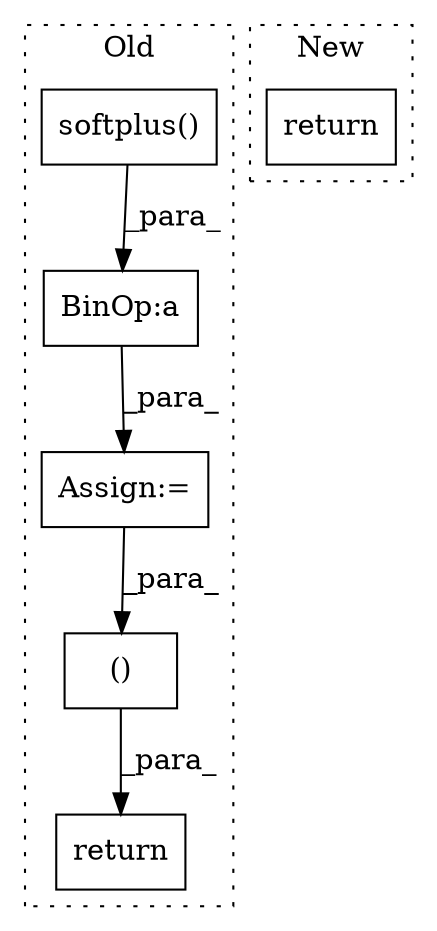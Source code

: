 digraph G {
subgraph cluster0 {
1 [label="softplus()" a="75" s="9231,9259" l="23,1" shape="box"];
3 [label="Assign:=" a="68" s="9228" l="3" shape="box"];
4 [label="BinOp:a" a="82" s="9260" l="3" shape="box"];
5 [label="return" a="93" s="9443" l="7" shape="box"];
6 [label="()" a="54" s="9451" l="4" shape="box"];
label = "Old";
style="dotted";
}
subgraph cluster1 {
2 [label="return" a="93" s="9745" l="7" shape="box"];
label = "New";
style="dotted";
}
1 -> 4 [label="_para_"];
3 -> 6 [label="_para_"];
4 -> 3 [label="_para_"];
6 -> 5 [label="_para_"];
}
